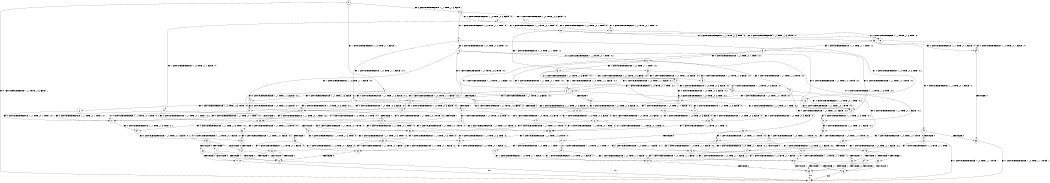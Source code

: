 digraph BCG {
size = "7, 10.5";
center = TRUE;
node [shape = circle];
0 [peripheries = 2];
0 -> 1 [label = "EX !0 !ATOMIC_EXCH_BRANCH (1, +1, TRUE, +1, 3, FALSE) !::"];
0 -> 2 [label = "EX !1 !ATOMIC_EXCH_BRANCH (1, +0, TRUE, +1, 1, FALSE) !::"];
0 -> 3 [label = "EX !0 !ATOMIC_EXCH_BRANCH (1, +1, TRUE, +1, 3, FALSE) !::"];
2 -> 4 [label = "EX !0 !ATOMIC_EXCH_BRANCH (1, +1, TRUE, +1, 3, FALSE) !:0:1:"];
2 -> 5 [label = "TERMINATE !1"];
2 -> 6 [label = "EX !0 !ATOMIC_EXCH_BRANCH (1, +1, TRUE, +1, 3, FALSE) !:0:1:"];
3 -> 7 [label = "EX !0 !ATOMIC_EXCH_BRANCH (1, +0, TRUE, +0, 3, FALSE) !:0:"];
3 -> 8 [label = "EX !1 !ATOMIC_EXCH_BRANCH (1, +0, TRUE, +1, 1, TRUE) !:0:"];
3 -> 9 [label = "EX !0 !ATOMIC_EXCH_BRANCH (1, +0, TRUE, +0, 3, FALSE) !:0:"];
4 -> 10 [label = "EX !0 !ATOMIC_EXCH_BRANCH (1, +0, TRUE, +0, 3, FALSE) !:0:1:"];
5 -> 11 [label = "EX !0 !ATOMIC_EXCH_BRANCH (1, +1, TRUE, +1, 3, FALSE) !:0:"];
5 -> 12 [label = "EX !0 !ATOMIC_EXCH_BRANCH (1, +1, TRUE, +1, 3, FALSE) !:0:"];
6 -> 10 [label = "EX !0 !ATOMIC_EXCH_BRANCH (1, +0, TRUE, +0, 3, FALSE) !:0:1:"];
6 -> 13 [label = "TERMINATE !1"];
6 -> 14 [label = "EX !0 !ATOMIC_EXCH_BRANCH (1, +0, TRUE, +0, 3, FALSE) !:0:1:"];
7 -> 15 [label = "EX !0 !ATOMIC_EXCH_BRANCH (1, +1, TRUE, +0, 1, TRUE) !:0:"];
8 -> 16 [label = "EX !0 !ATOMIC_EXCH_BRANCH (1, +0, TRUE, +0, 3, TRUE) !:0:1:"];
8 -> 17 [label = "EX !1 !ATOMIC_EXCH_BRANCH (1, +0, TRUE, +1, 1, FALSE) !:0:1:"];
8 -> 18 [label = "EX !0 !ATOMIC_EXCH_BRANCH (1, +0, TRUE, +0, 3, TRUE) !:0:1:"];
9 -> 15 [label = "EX !0 !ATOMIC_EXCH_BRANCH (1, +1, TRUE, +0, 1, TRUE) !:0:"];
9 -> 19 [label = "EX !1 !ATOMIC_EXCH_BRANCH (1, +0, TRUE, +1, 1, FALSE) !:0:"];
9 -> 20 [label = "EX !0 !ATOMIC_EXCH_BRANCH (1, +1, TRUE, +0, 1, TRUE) !:0:"];
10 -> 21 [label = "EX !0 !ATOMIC_EXCH_BRANCH (1, +1, TRUE, +0, 1, TRUE) !:0:1:"];
11 -> 22 [label = "EX !0 !ATOMIC_EXCH_BRANCH (1, +0, TRUE, +0, 3, FALSE) !:0:"];
12 -> 22 [label = "EX !0 !ATOMIC_EXCH_BRANCH (1, +0, TRUE, +0, 3, FALSE) !:0:"];
12 -> 23 [label = "EX !0 !ATOMIC_EXCH_BRANCH (1, +0, TRUE, +0, 3, FALSE) !:0:"];
13 -> 22 [label = "EX !0 !ATOMIC_EXCH_BRANCH (1, +0, TRUE, +0, 3, FALSE) !:0:"];
13 -> 23 [label = "EX !0 !ATOMIC_EXCH_BRANCH (1, +0, TRUE, +0, 3, FALSE) !:0:"];
14 -> 21 [label = "EX !0 !ATOMIC_EXCH_BRANCH (1, +1, TRUE, +0, 1, TRUE) !:0:1:"];
14 -> 24 [label = "TERMINATE !1"];
14 -> 25 [label = "EX !0 !ATOMIC_EXCH_BRANCH (1, +1, TRUE, +0, 1, TRUE) !:0:1:"];
15 -> 26 [label = "EX !0 !ATOMIC_EXCH_BRANCH (1, +1, TRUE, +1, 3, TRUE) !:0:"];
16 -> 27 [label = "EX !0 !ATOMIC_EXCH_BRANCH (1, +1, TRUE, +0, 1, TRUE) !:0:1:"];
17 -> 28 [label = "EX !0 !ATOMIC_EXCH_BRANCH (1, +0, TRUE, +0, 3, TRUE) !:0:1:"];
17 -> 29 [label = "TERMINATE !1"];
17 -> 30 [label = "EX !0 !ATOMIC_EXCH_BRANCH (1, +0, TRUE, +0, 3, TRUE) !:0:1:"];
18 -> 27 [label = "EX !0 !ATOMIC_EXCH_BRANCH (1, +1, TRUE, +0, 1, TRUE) !:0:1:"];
18 -> 30 [label = "EX !1 !ATOMIC_EXCH_BRANCH (1, +0, TRUE, +1, 1, FALSE) !:0:1:"];
18 -> 31 [label = "EX !0 !ATOMIC_EXCH_BRANCH (1, +1, TRUE, +0, 1, TRUE) !:0:1:"];
19 -> 21 [label = "EX !0 !ATOMIC_EXCH_BRANCH (1, +1, TRUE, +0, 1, TRUE) !:0:1:"];
19 -> 24 [label = "TERMINATE !1"];
19 -> 25 [label = "EX !0 !ATOMIC_EXCH_BRANCH (1, +1, TRUE, +0, 1, TRUE) !:0:1:"];
20 -> 26 [label = "EX !0 !ATOMIC_EXCH_BRANCH (1, +1, TRUE, +1, 3, TRUE) !:0:"];
20 -> 32 [label = "EX !1 !ATOMIC_EXCH_BRANCH (1, +0, TRUE, +1, 1, TRUE) !:0:"];
20 -> 33 [label = "EX !0 !ATOMIC_EXCH_BRANCH (1, +1, TRUE, +1, 3, TRUE) !:0:"];
21 -> 34 [label = "EX !0 !ATOMIC_EXCH_BRANCH (1, +1, TRUE, +1, 3, TRUE) !:0:1:"];
22 -> 35 [label = "EX !0 !ATOMIC_EXCH_BRANCH (1, +1, TRUE, +0, 1, TRUE) !:0:"];
23 -> 35 [label = "EX !0 !ATOMIC_EXCH_BRANCH (1, +1, TRUE, +0, 1, TRUE) !:0:"];
23 -> 36 [label = "EX !0 !ATOMIC_EXCH_BRANCH (1, +1, TRUE, +0, 1, TRUE) !:0:"];
24 -> 35 [label = "EX !0 !ATOMIC_EXCH_BRANCH (1, +1, TRUE, +0, 1, TRUE) !:0:"];
24 -> 36 [label = "EX !0 !ATOMIC_EXCH_BRANCH (1, +1, TRUE, +0, 1, TRUE) !:0:"];
25 -> 34 [label = "EX !0 !ATOMIC_EXCH_BRANCH (1, +1, TRUE, +1, 3, TRUE) !:0:1:"];
25 -> 37 [label = "TERMINATE !1"];
25 -> 38 [label = "EX !0 !ATOMIC_EXCH_BRANCH (1, +1, TRUE, +1, 3, TRUE) !:0:1:"];
26 -> 39 [label = "EX !0 !ATOMIC_EXCH_BRANCH (1, +1, TRUE, +0, 1, FALSE) !:0:"];
27 -> 40 [label = "EX !0 !ATOMIC_EXCH_BRANCH (1, +1, TRUE, +1, 3, TRUE) !:0:1:"];
28 -> 21 [label = "EX !0 !ATOMIC_EXCH_BRANCH (1, +1, TRUE, +0, 1, TRUE) !:0:1:"];
29 -> 41 [label = "EX !0 !ATOMIC_EXCH_BRANCH (1, +0, TRUE, +0, 3, TRUE) !:0:"];
29 -> 42 [label = "EX !0 !ATOMIC_EXCH_BRANCH (1, +0, TRUE, +0, 3, TRUE) !:0:"];
30 -> 21 [label = "EX !0 !ATOMIC_EXCH_BRANCH (1, +1, TRUE, +0, 1, TRUE) !:0:1:"];
30 -> 24 [label = "TERMINATE !1"];
30 -> 25 [label = "EX !0 !ATOMIC_EXCH_BRANCH (1, +1, TRUE, +0, 1, TRUE) !:0:1:"];
31 -> 40 [label = "EX !0 !ATOMIC_EXCH_BRANCH (1, +1, TRUE, +1, 3, TRUE) !:0:1:"];
31 -> 43 [label = "EX !1 !ATOMIC_EXCH_BRANCH (1, +0, TRUE, +1, 1, TRUE) !:0:1:"];
31 -> 44 [label = "EX !0 !ATOMIC_EXCH_BRANCH (1, +1, TRUE, +1, 3, TRUE) !:0:1:"];
32 -> 45 [label = "EX !0 !ATOMIC_EXCH_BRANCH (1, +1, TRUE, +1, 3, FALSE) !:0:1:"];
32 -> 46 [label = "EX !1 !ATOMIC_EXCH_BRANCH (1, +0, TRUE, +1, 1, FALSE) !:0:1:"];
32 -> 47 [label = "EX !0 !ATOMIC_EXCH_BRANCH (1, +1, TRUE, +1, 3, FALSE) !:0:1:"];
33 -> 39 [label = "EX !0 !ATOMIC_EXCH_BRANCH (1, +1, TRUE, +0, 1, FALSE) !:0:"];
33 -> 48 [label = "EX !1 !ATOMIC_EXCH_BRANCH (1, +0, TRUE, +1, 1, TRUE) !:0:"];
33 -> 49 [label = "EX !0 !ATOMIC_EXCH_BRANCH (1, +1, TRUE, +0, 1, FALSE) !:0:"];
34 -> 50 [label = "EX !0 !ATOMIC_EXCH_BRANCH (1, +1, TRUE, +0, 1, FALSE) !:0:1:"];
35 -> 51 [label = "EX !0 !ATOMIC_EXCH_BRANCH (1, +1, TRUE, +1, 3, TRUE) !:0:"];
36 -> 51 [label = "EX !0 !ATOMIC_EXCH_BRANCH (1, +1, TRUE, +1, 3, TRUE) !:0:"];
36 -> 52 [label = "EX !0 !ATOMIC_EXCH_BRANCH (1, +1, TRUE, +1, 3, TRUE) !:0:"];
37 -> 51 [label = "EX !0 !ATOMIC_EXCH_BRANCH (1, +1, TRUE, +1, 3, TRUE) !:0:"];
37 -> 52 [label = "EX !0 !ATOMIC_EXCH_BRANCH (1, +1, TRUE, +1, 3, TRUE) !:0:"];
38 -> 50 [label = "EX !0 !ATOMIC_EXCH_BRANCH (1, +1, TRUE, +0, 1, FALSE) !:0:1:"];
38 -> 53 [label = "TERMINATE !1"];
38 -> 54 [label = "EX !0 !ATOMIC_EXCH_BRANCH (1, +1, TRUE, +0, 1, FALSE) !:0:1:"];
39 -> 55 [label = "TERMINATE !0"];
40 -> 56 [label = "EX !0 !ATOMIC_EXCH_BRANCH (1, +1, TRUE, +0, 1, FALSE) !:0:1:"];
41 -> 35 [label = "EX !0 !ATOMIC_EXCH_BRANCH (1, +1, TRUE, +0, 1, TRUE) !:0:"];
42 -> 35 [label = "EX !0 !ATOMIC_EXCH_BRANCH (1, +1, TRUE, +0, 1, TRUE) !:0:"];
42 -> 36 [label = "EX !0 !ATOMIC_EXCH_BRANCH (1, +1, TRUE, +0, 1, TRUE) !:0:"];
43 -> 45 [label = "EX !0 !ATOMIC_EXCH_BRANCH (1, +1, TRUE, +1, 3, FALSE) !:0:1:"];
43 -> 46 [label = "EX !1 !ATOMIC_EXCH_BRANCH (1, +0, TRUE, +1, 1, FALSE) !:0:1:"];
43 -> 47 [label = "EX !0 !ATOMIC_EXCH_BRANCH (1, +1, TRUE, +1, 3, FALSE) !:0:1:"];
44 -> 56 [label = "EX !0 !ATOMIC_EXCH_BRANCH (1, +1, TRUE, +0, 1, FALSE) !:0:1:"];
44 -> 57 [label = "EX !1 !ATOMIC_EXCH_BRANCH (1, +0, TRUE, +1, 1, TRUE) !:0:1:"];
44 -> 58 [label = "EX !0 !ATOMIC_EXCH_BRANCH (1, +1, TRUE, +0, 1, FALSE) !:0:1:"];
45 -> 59 [label = "EX !0 !ATOMIC_EXCH_BRANCH (1, +0, TRUE, +0, 3, FALSE) !:0:1:"];
46 -> 4 [label = "EX !0 !ATOMIC_EXCH_BRANCH (1, +1, TRUE, +1, 3, FALSE) !:0:1:"];
46 -> 60 [label = "TERMINATE !1"];
46 -> 6 [label = "EX !0 !ATOMIC_EXCH_BRANCH (1, +1, TRUE, +1, 3, FALSE) !:0:1:"];
47 -> 59 [label = "EX !0 !ATOMIC_EXCH_BRANCH (1, +0, TRUE, +0, 3, FALSE) !:0:1:"];
47 -> 61 [label = "EX !1 !ATOMIC_EXCH_BRANCH (1, +0, TRUE, +1, 1, TRUE) !:0:1:"];
47 -> 57 [label = "EX !0 !ATOMIC_EXCH_BRANCH (1, +0, TRUE, +0, 3, FALSE) !:0:1:"];
48 -> 27 [label = "EX !0 !ATOMIC_EXCH_BRANCH (1, +1, TRUE, +0, 1, TRUE) !:0:1:"];
48 -> 30 [label = "EX !1 !ATOMIC_EXCH_BRANCH (1, +0, TRUE, +1, 1, FALSE) !:0:1:"];
48 -> 31 [label = "EX !0 !ATOMIC_EXCH_BRANCH (1, +1, TRUE, +0, 1, TRUE) !:0:1:"];
49 -> 55 [label = "TERMINATE !0"];
49 -> 62 [label = "TERMINATE !0"];
49 -> 63 [label = "EX !1 !ATOMIC_EXCH_BRANCH (1, +0, TRUE, +1, 1, TRUE) !:0:"];
50 -> 64 [label = "TERMINATE !0"];
51 -> 65 [label = "EX !0 !ATOMIC_EXCH_BRANCH (1, +1, TRUE, +0, 1, FALSE) !:0:"];
52 -> 65 [label = "EX !0 !ATOMIC_EXCH_BRANCH (1, +1, TRUE, +0, 1, FALSE) !:0:"];
52 -> 66 [label = "EX !0 !ATOMIC_EXCH_BRANCH (1, +1, TRUE, +0, 1, FALSE) !:0:"];
53 -> 65 [label = "EX !0 !ATOMIC_EXCH_BRANCH (1, +1, TRUE, +0, 1, FALSE) !:0:"];
53 -> 66 [label = "EX !0 !ATOMIC_EXCH_BRANCH (1, +1, TRUE, +0, 1, FALSE) !:0:"];
54 -> 64 [label = "TERMINATE !0"];
54 -> 67 [label = "TERMINATE !1"];
54 -> 68 [label = "TERMINATE !0"];
55 -> 1 [label = "EX !1 !ATOMIC_EXCH_BRANCH (1, +0, TRUE, +1, 1, TRUE) !::"];
56 -> 69 [label = "EX !1 !ATOMIC_EXCH_BRANCH (1, +0, TRUE, +1, 1, TRUE) !:0:1:"];
57 -> 27 [label = "EX !0 !ATOMIC_EXCH_BRANCH (1, +1, TRUE, +0, 1, TRUE) !:0:1:"];
57 -> 30 [label = "EX !1 !ATOMIC_EXCH_BRANCH (1, +0, TRUE, +1, 1, FALSE) !:0:1:"];
57 -> 31 [label = "EX !0 !ATOMIC_EXCH_BRANCH (1, +1, TRUE, +0, 1, TRUE) !:0:1:"];
58 -> 69 [label = "EX !1 !ATOMIC_EXCH_BRANCH (1, +0, TRUE, +1, 1, TRUE) !:0:1:"];
58 -> 70 [label = "TERMINATE !0"];
58 -> 71 [label = "EX !1 !ATOMIC_EXCH_BRANCH (1, +0, TRUE, +1, 1, TRUE) !:0:1:"];
59 -> 27 [label = "EX !0 !ATOMIC_EXCH_BRANCH (1, +1, TRUE, +0, 1, TRUE) !:0:1:"];
60 -> 11 [label = "EX !0 !ATOMIC_EXCH_BRANCH (1, +1, TRUE, +1, 3, FALSE) !:0:"];
60 -> 12 [label = "EX !0 !ATOMIC_EXCH_BRANCH (1, +1, TRUE, +1, 3, FALSE) !:0:"];
61 -> 16 [label = "EX !0 !ATOMIC_EXCH_BRANCH (1, +0, TRUE, +0, 3, TRUE) !:0:1:"];
61 -> 17 [label = "EX !1 !ATOMIC_EXCH_BRANCH (1, +0, TRUE, +1, 1, FALSE) !:0:1:"];
61 -> 18 [label = "EX !0 !ATOMIC_EXCH_BRANCH (1, +0, TRUE, +0, 3, TRUE) !:0:1:"];
62 -> 1 [label = "EX !1 !ATOMIC_EXCH_BRANCH (1, +0, TRUE, +1, 1, TRUE) !::"];
62 -> 72 [label = "EX !1 !ATOMIC_EXCH_BRANCH (1, +0, TRUE, +1, 1, TRUE) !::"];
63 -> 73 [label = "EX !1 !ATOMIC_EXCH_BRANCH (1, +0, TRUE, +1, 1, FALSE) !:0:1:"];
63 -> 74 [label = "TERMINATE !0"];
63 -> 75 [label = "EX !1 !ATOMIC_EXCH_BRANCH (1, +0, TRUE, +1, 1, FALSE) !:0:1:"];
64 -> 76 [label = "TERMINATE !1"];
65 -> 76 [label = "TERMINATE !0"];
66 -> 76 [label = "TERMINATE !0"];
66 -> 77 [label = "TERMINATE !0"];
67 -> 76 [label = "TERMINATE !0"];
67 -> 77 [label = "TERMINATE !0"];
68 -> 76 [label = "TERMINATE !1"];
68 -> 77 [label = "TERMINATE !1"];
69 -> 73 [label = "EX !1 !ATOMIC_EXCH_BRANCH (1, +0, TRUE, +1, 1, FALSE) !:0:1:"];
70 -> 78 [label = "EX !1 !ATOMIC_EXCH_BRANCH (1, +0, TRUE, +1, 1, TRUE) !:1:"];
70 -> 79 [label = "EX !1 !ATOMIC_EXCH_BRANCH (1, +0, TRUE, +1, 1, TRUE) !:1:"];
71 -> 73 [label = "EX !1 !ATOMIC_EXCH_BRANCH (1, +0, TRUE, +1, 1, FALSE) !:0:1:"];
71 -> 74 [label = "TERMINATE !0"];
71 -> 75 [label = "EX !1 !ATOMIC_EXCH_BRANCH (1, +0, TRUE, +1, 1, FALSE) !:0:1:"];
72 -> 80 [label = "EX !1 !ATOMIC_EXCH_BRANCH (1, +0, TRUE, +1, 1, FALSE) !:1:"];
72 -> 81 [label = "EX !1 !ATOMIC_EXCH_BRANCH (1, +0, TRUE, +1, 1, FALSE) !:1:"];
73 -> 82 [label = "TERMINATE !0"];
74 -> 80 [label = "EX !1 !ATOMIC_EXCH_BRANCH (1, +0, TRUE, +1, 1, FALSE) !:1:"];
74 -> 81 [label = "EX !1 !ATOMIC_EXCH_BRANCH (1, +0, TRUE, +1, 1, FALSE) !:1:"];
75 -> 82 [label = "TERMINATE !0"];
75 -> 83 [label = "TERMINATE !1"];
75 -> 84 [label = "TERMINATE !0"];
76 -> 1 [label = "exit"];
77 -> 1 [label = "exit"];
78 -> 80 [label = "EX !1 !ATOMIC_EXCH_BRANCH (1, +0, TRUE, +1, 1, FALSE) !:1:"];
79 -> 80 [label = "EX !1 !ATOMIC_EXCH_BRANCH (1, +0, TRUE, +1, 1, FALSE) !:1:"];
79 -> 81 [label = "EX !1 !ATOMIC_EXCH_BRANCH (1, +0, TRUE, +1, 1, FALSE) !:1:"];
80 -> 85 [label = "TERMINATE !1"];
81 -> 85 [label = "TERMINATE !1"];
81 -> 86 [label = "TERMINATE !1"];
82 -> 85 [label = "TERMINATE !1"];
83 -> 85 [label = "TERMINATE !0"];
83 -> 86 [label = "TERMINATE !0"];
84 -> 85 [label = "TERMINATE !1"];
84 -> 86 [label = "TERMINATE !1"];
85 -> 1 [label = "exit"];
86 -> 1 [label = "exit"];
}
